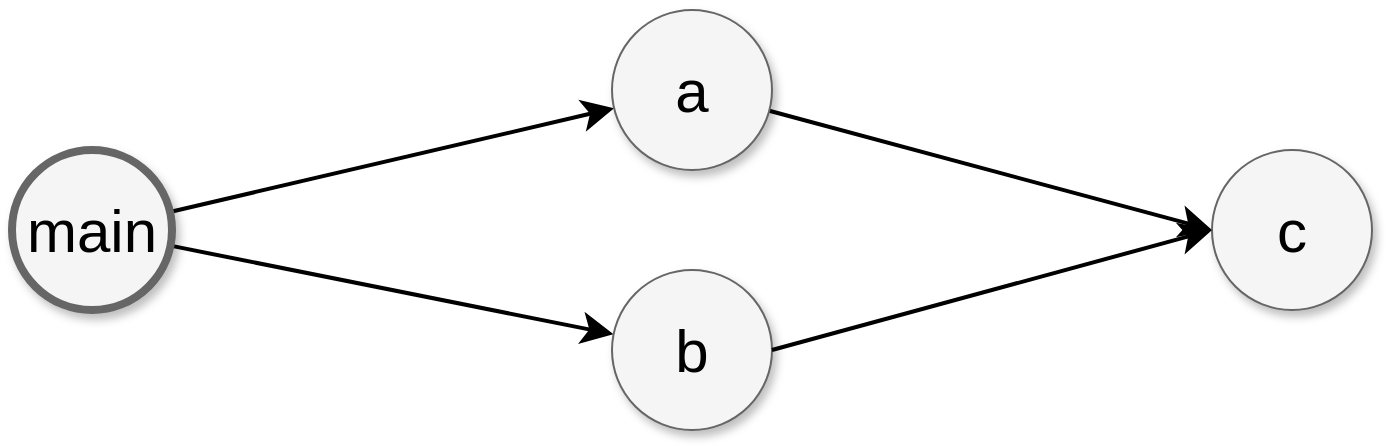 <mxfile version="13.0.3" type="device" pages="2"><diagram name="Parallel" id="ff44883e-f642-bcb2-894b-16b3d25a3f0b"><mxGraphModel dx="1673" dy="973" grid="1" gridSize="10" guides="1" tooltips="1" connect="1" arrows="1" fold="1" page="1" pageScale="1.5" pageWidth="1169" pageHeight="826" background="#ffffff" math="0" shadow="0"><root><mxCell id="0" style=";html=1;"/><mxCell id="1" style=";html=1;" parent="0"/><mxCell id="f0bcc99304e6f5a-9" style="edgeStyle=none;curved=1;html=1;startSize=10;endArrow=classic;endFill=1;endSize=10;strokeColor=#000000;strokeWidth=2;fontSize=12;" parent="1" source="f0bcc99304e6f5a-1" target="f0bcc99304e6f5a-2" edge="1"><mxGeometry relative="1" as="geometry"/></mxCell><mxCell id="f0bcc99304e6f5a-16" style="edgeStyle=none;curved=1;html=1;startSize=10;endFill=1;endSize=10;strokeWidth=2;fontSize=12;" parent="1" source="f0bcc99304e6f5a-1" target="f0bcc99304e6f5a-3" edge="1"><mxGeometry relative="1" as="geometry"/></mxCell><mxCell id="f0bcc99304e6f5a-1" value="main" style="ellipse;whiteSpace=wrap;html=1;rounded=0;shadow=1;strokeColor=#666666;strokeWidth=4;fontSize=30;align=center;fillColor=#f5f5f5;" parent="1" vertex="1"><mxGeometry x="170" y="570" width="80" height="80" as="geometry"/></mxCell><mxCell id="f0bcc99304e6f5a-10" style="edgeStyle=none;curved=1;html=1;startSize=10;endFill=1;endSize=10;strokeWidth=2;fontSize=12;entryX=0;entryY=0.5;entryDx=0;entryDy=0;" parent="1" source="f0bcc99304e6f5a-2" target="f0bcc99304e6f5a-6" edge="1"><mxGeometry relative="1" as="geometry"/></mxCell><mxCell id="f0bcc99304e6f5a-2" value="a" style="ellipse;whiteSpace=wrap;html=1;rounded=0;shadow=1;strokeColor=#666666;strokeWidth=1;fontSize=30;align=center;fillColor=#f5f5f5;" parent="1" vertex="1"><mxGeometry x="470" y="500" width="80" height="80" as="geometry"/></mxCell><mxCell id="f0bcc99304e6f5a-3" value="b" style="ellipse;whiteSpace=wrap;html=1;rounded=0;shadow=1;strokeColor=#666666;strokeWidth=1;fontSize=30;align=center;fillColor=#f5f5f5;" parent="1" vertex="1"><mxGeometry x="470" y="630" width="80" height="80" as="geometry"/></mxCell><mxCell id="f0bcc99304e6f5a-6" value="c" style="ellipse;whiteSpace=wrap;html=1;rounded=0;shadow=1;strokeColor=#666666;strokeWidth=1;fontSize=30;align=center;fillColor=#f5f5f5;" parent="1" vertex="1"><mxGeometry x="770" y="570" width="80" height="80" as="geometry"/></mxCell><mxCell id="gQk9xYvwyrM90m1U-p1f-2" style="edgeStyle=none;curved=1;html=1;startSize=10;endFill=1;endSize=10;strokeWidth=2;fontSize=12;exitX=1;exitY=0.5;exitDx=0;exitDy=0;entryX=0;entryY=0.5;entryDx=0;entryDy=0;" edge="1" parent="1" source="f0bcc99304e6f5a-3" target="f0bcc99304e6f5a-6"><mxGeometry relative="1" as="geometry"><mxPoint x="556.705" y="505.898" as="sourcePoint"/><mxPoint x="783.298" y="604.096" as="targetPoint"/></mxGeometry></mxCell></root></mxGraphModel></diagram><diagram name="NotParallel" id="ICVa37Pz_tlIUKZf2Gwa"><mxGraphModel dx="1185" dy="689" grid="1" gridSize="10" guides="1" tooltips="1" connect="1" arrows="1" fold="1" page="1" pageScale="1.5" pageWidth="1169" pageHeight="826" background="#ffffff" math="0" shadow="0"><root><mxCell id="TsF-7PZRm9-wbMaEnurl-0" style=";html=1;"/><mxCell id="TsF-7PZRm9-wbMaEnurl-1" style=";html=1;" parent="TsF-7PZRm9-wbMaEnurl-0"/><mxCell id="TsF-7PZRm9-wbMaEnurl-2" style="edgeStyle=none;curved=1;html=1;startSize=10;endArrow=classic;endFill=1;endSize=10;strokeColor=#000000;strokeWidth=2;fontSize=12;" edge="1" parent="TsF-7PZRm9-wbMaEnurl-1" source="TsF-7PZRm9-wbMaEnurl-4" target="TsF-7PZRm9-wbMaEnurl-6"><mxGeometry relative="1" as="geometry"/></mxCell><mxCell id="TsF-7PZRm9-wbMaEnurl-4" value="main" style="ellipse;whiteSpace=wrap;html=1;rounded=0;shadow=1;strokeColor=#666666;strokeWidth=4;fontSize=30;align=center;fillColor=#f5f5f5;" vertex="1" parent="TsF-7PZRm9-wbMaEnurl-1"><mxGeometry x="170" y="570" width="80" height="80" as="geometry"/></mxCell><mxCell id="TsF-7PZRm9-wbMaEnurl-6" value="a" style="ellipse;whiteSpace=wrap;html=1;rounded=0;shadow=1;strokeColor=#666666;strokeWidth=1;fontSize=30;align=center;fillColor=#f5f5f5;" vertex="1" parent="TsF-7PZRm9-wbMaEnurl-1"><mxGeometry x="380" y="570" width="80" height="80" as="geometry"/></mxCell><mxCell id="TsF-7PZRm9-wbMaEnurl-7" value="b" style="ellipse;whiteSpace=wrap;html=1;rounded=0;shadow=1;strokeColor=#666666;strokeWidth=1;fontSize=30;align=center;fillColor=#f5f5f5;" vertex="1" parent="TsF-7PZRm9-wbMaEnurl-1"><mxGeometry x="580" y="570" width="80" height="80" as="geometry"/></mxCell><mxCell id="TsF-7PZRm9-wbMaEnurl-8" value="c" style="ellipse;whiteSpace=wrap;html=1;rounded=0;shadow=1;strokeColor=#666666;strokeWidth=1;fontSize=30;align=center;fillColor=#f5f5f5;" vertex="1" parent="TsF-7PZRm9-wbMaEnurl-1"><mxGeometry x="780" y="570" width="80" height="80" as="geometry"/></mxCell><mxCell id="TsF-7PZRm9-wbMaEnurl-9" style="edgeStyle=none;curved=1;html=1;startSize=10;endFill=1;endSize=10;strokeWidth=2;fontSize=12;exitX=1;exitY=0.5;exitDx=0;exitDy=0;entryX=0;entryY=0.5;entryDx=0;entryDy=0;" edge="1" parent="TsF-7PZRm9-wbMaEnurl-1" source="TsF-7PZRm9-wbMaEnurl-7" target="TsF-7PZRm9-wbMaEnurl-8"><mxGeometry relative="1" as="geometry"><mxPoint x="556.705" y="505.898" as="sourcePoint"/><mxPoint x="783.298" y="604.096" as="targetPoint"/></mxGeometry></mxCell><mxCell id="TsF-7PZRm9-wbMaEnurl-10" style="edgeStyle=none;curved=1;html=1;startSize=10;endFill=1;endSize=10;strokeWidth=2;fontSize=12;exitX=1;exitY=0.5;exitDx=0;exitDy=0;entryX=0;entryY=0.5;entryDx=0;entryDy=0;" edge="1" parent="TsF-7PZRm9-wbMaEnurl-1" source="TsF-7PZRm9-wbMaEnurl-6" target="TsF-7PZRm9-wbMaEnurl-7"><mxGeometry relative="1" as="geometry"><mxPoint x="770" y="610" as="sourcePoint"/><mxPoint x="1070" y="620" as="targetPoint"/></mxGeometry></mxCell></root></mxGraphModel></diagram></mxfile>